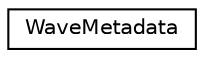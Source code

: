 digraph "Graphical Class Hierarchy"
{
 // LATEX_PDF_SIZE
  edge [fontname="Helvetica",fontsize="10",labelfontname="Helvetica",labelfontsize="10"];
  node [fontname="Helvetica",fontsize="10",shape=record];
  rankdir="LR";
  Node0 [label="WaveMetadata",height=0.2,width=0.4,color="black", fillcolor="white", style="filled",URL="$structWaveMetadata.html",tooltip="Wave metadata struct."];
}
